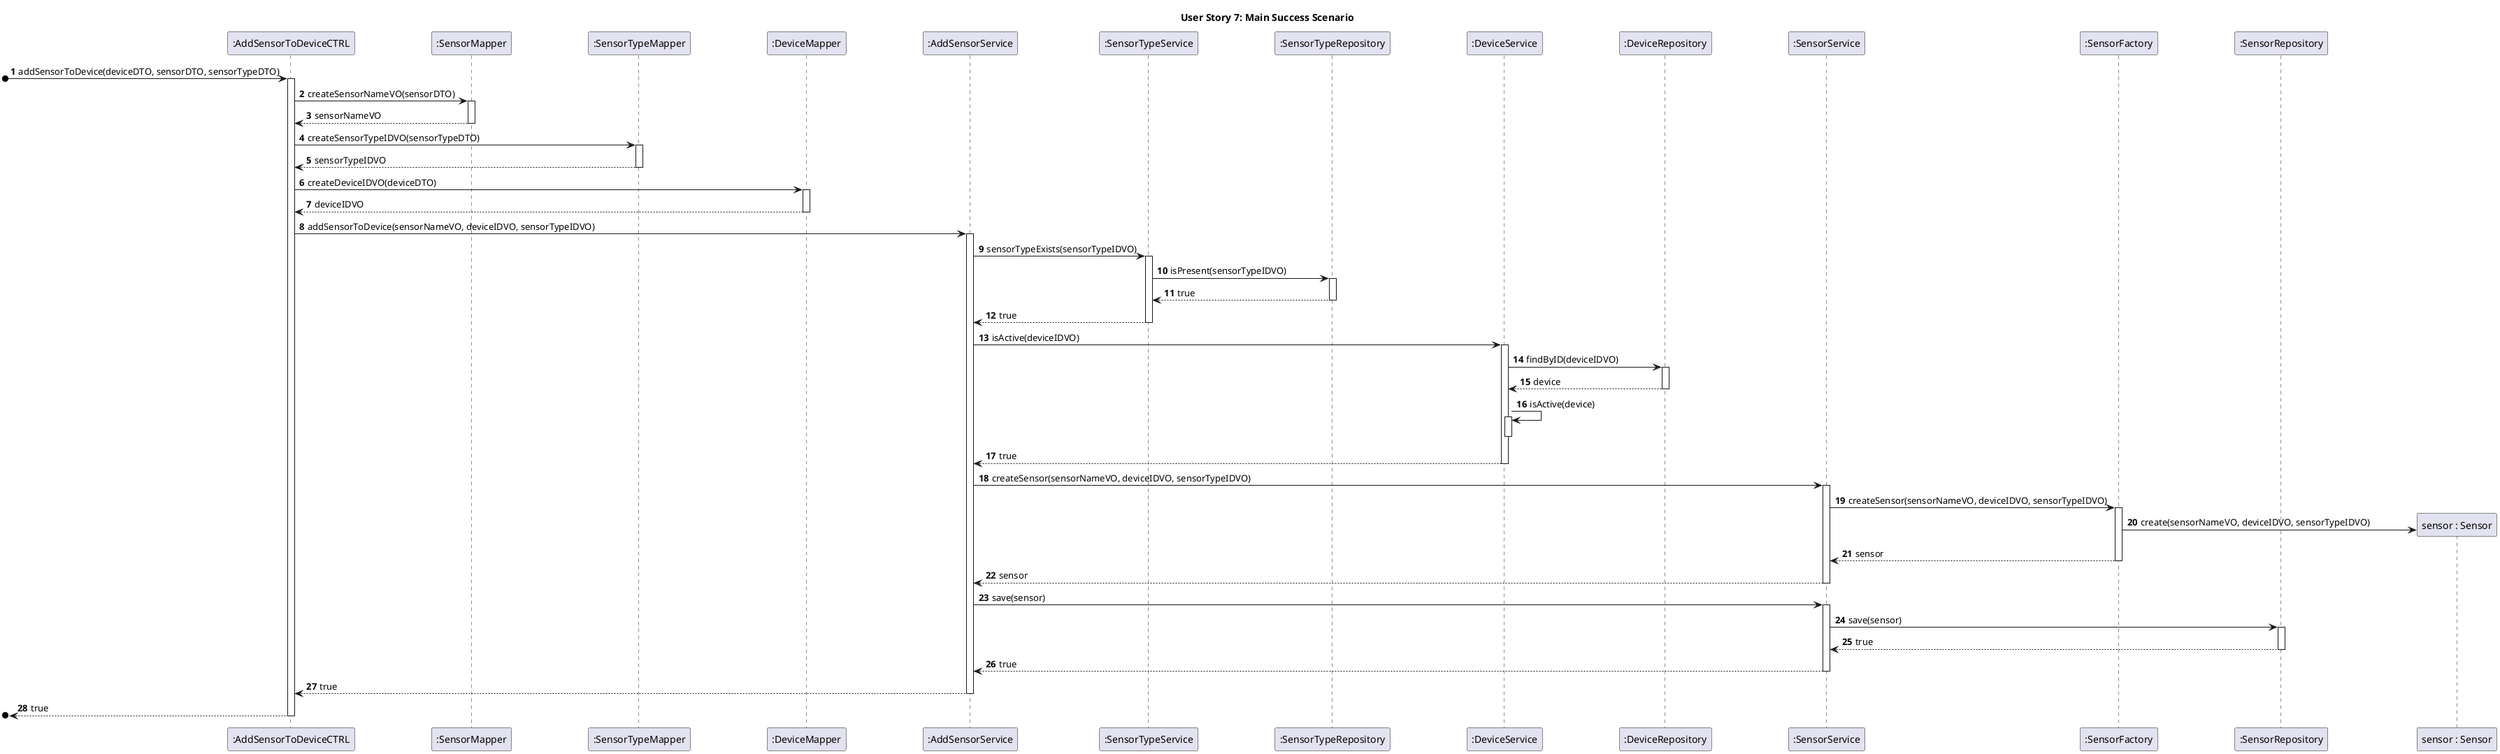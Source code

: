 @startuml
skinparam ParticipantPadding 50
    title User Story 7: Main Success Scenario
    autonumber

participant ":AddSensorToDeviceCTRL" as C
participant ":SensorMapper" as SM
participant ":SensorTypeMapper" as STM
participant ":DeviceMapper" as DM
participant ":AddSensorService" as esp
participant ":SensorTypeService" as STS
participant ":SensorTypeRepository" as STR
participant ":DeviceService" as DS
participant ":DeviceRepository" as DR
participant ":SensorService" as SS
participant ":SensorFactory" as SF
participant ":SensorRepository" as SR
participant "sensor : Sensor" as S



[o-> C : addSensorToDevice(deviceDTO, sensorDTO, sensorTypeDTO)
activate C
C -> SM : createSensorNameVO(sensorDTO)
activate SM
SM --> C : sensorNameVO
deactivate SM
C -> STM : createSensorTypeIDVO(sensorTypeDTO)
activate STM
STM --> C : sensorTypeIDVO
deactivate STM
C -> DM : createDeviceIDVO(deviceDTO)
activate DM
DM --> C : deviceIDVO
deactivate DM
C -> esp : addSensorToDevice(sensorNameVO, deviceIDVO, sensorTypeIDVO)
activate esp
esp -> STS : sensorTypeExists(sensorTypeIDVO)
activate STS
STS -> STR : isPresent(sensorTypeIDVO)
activate STR
STR --> STS : true
deactivate STR
STS --> esp : true
deactivate STS
esp -> DS : isActive(deviceIDVO)
activate DS
DS -> DR : findByID(deviceIDVO)
activate DR
DR --> DS : device
deactivate DR
DS -> DS : isActive(device)
activate DS
deactivate DS
DS --> esp : true
deactivate DS
deactivate STS
deactivate STM
esp -> SS : createSensor(sensorNameVO, deviceIDVO, sensorTypeIDVO)
activate SS
SS -> SF : createSensor(sensorNameVO, deviceIDVO, sensorTypeIDVO)
activate SF
SF -> S** : create(sensorNameVO, deviceIDVO, sensorTypeIDVO)
SF --> SS : sensor
deactivate SF
SS --> esp : sensor
deactivate SS
esp -> SS : save(sensor)
activate SS
SS -> SR : save(sensor)
activate SR
SR --> SS : true
deactivate SR
SS --> esp : true
deactivate SS
esp --> C: true
deactivate esp
[o<-- C : true
deactivate C
@enduml